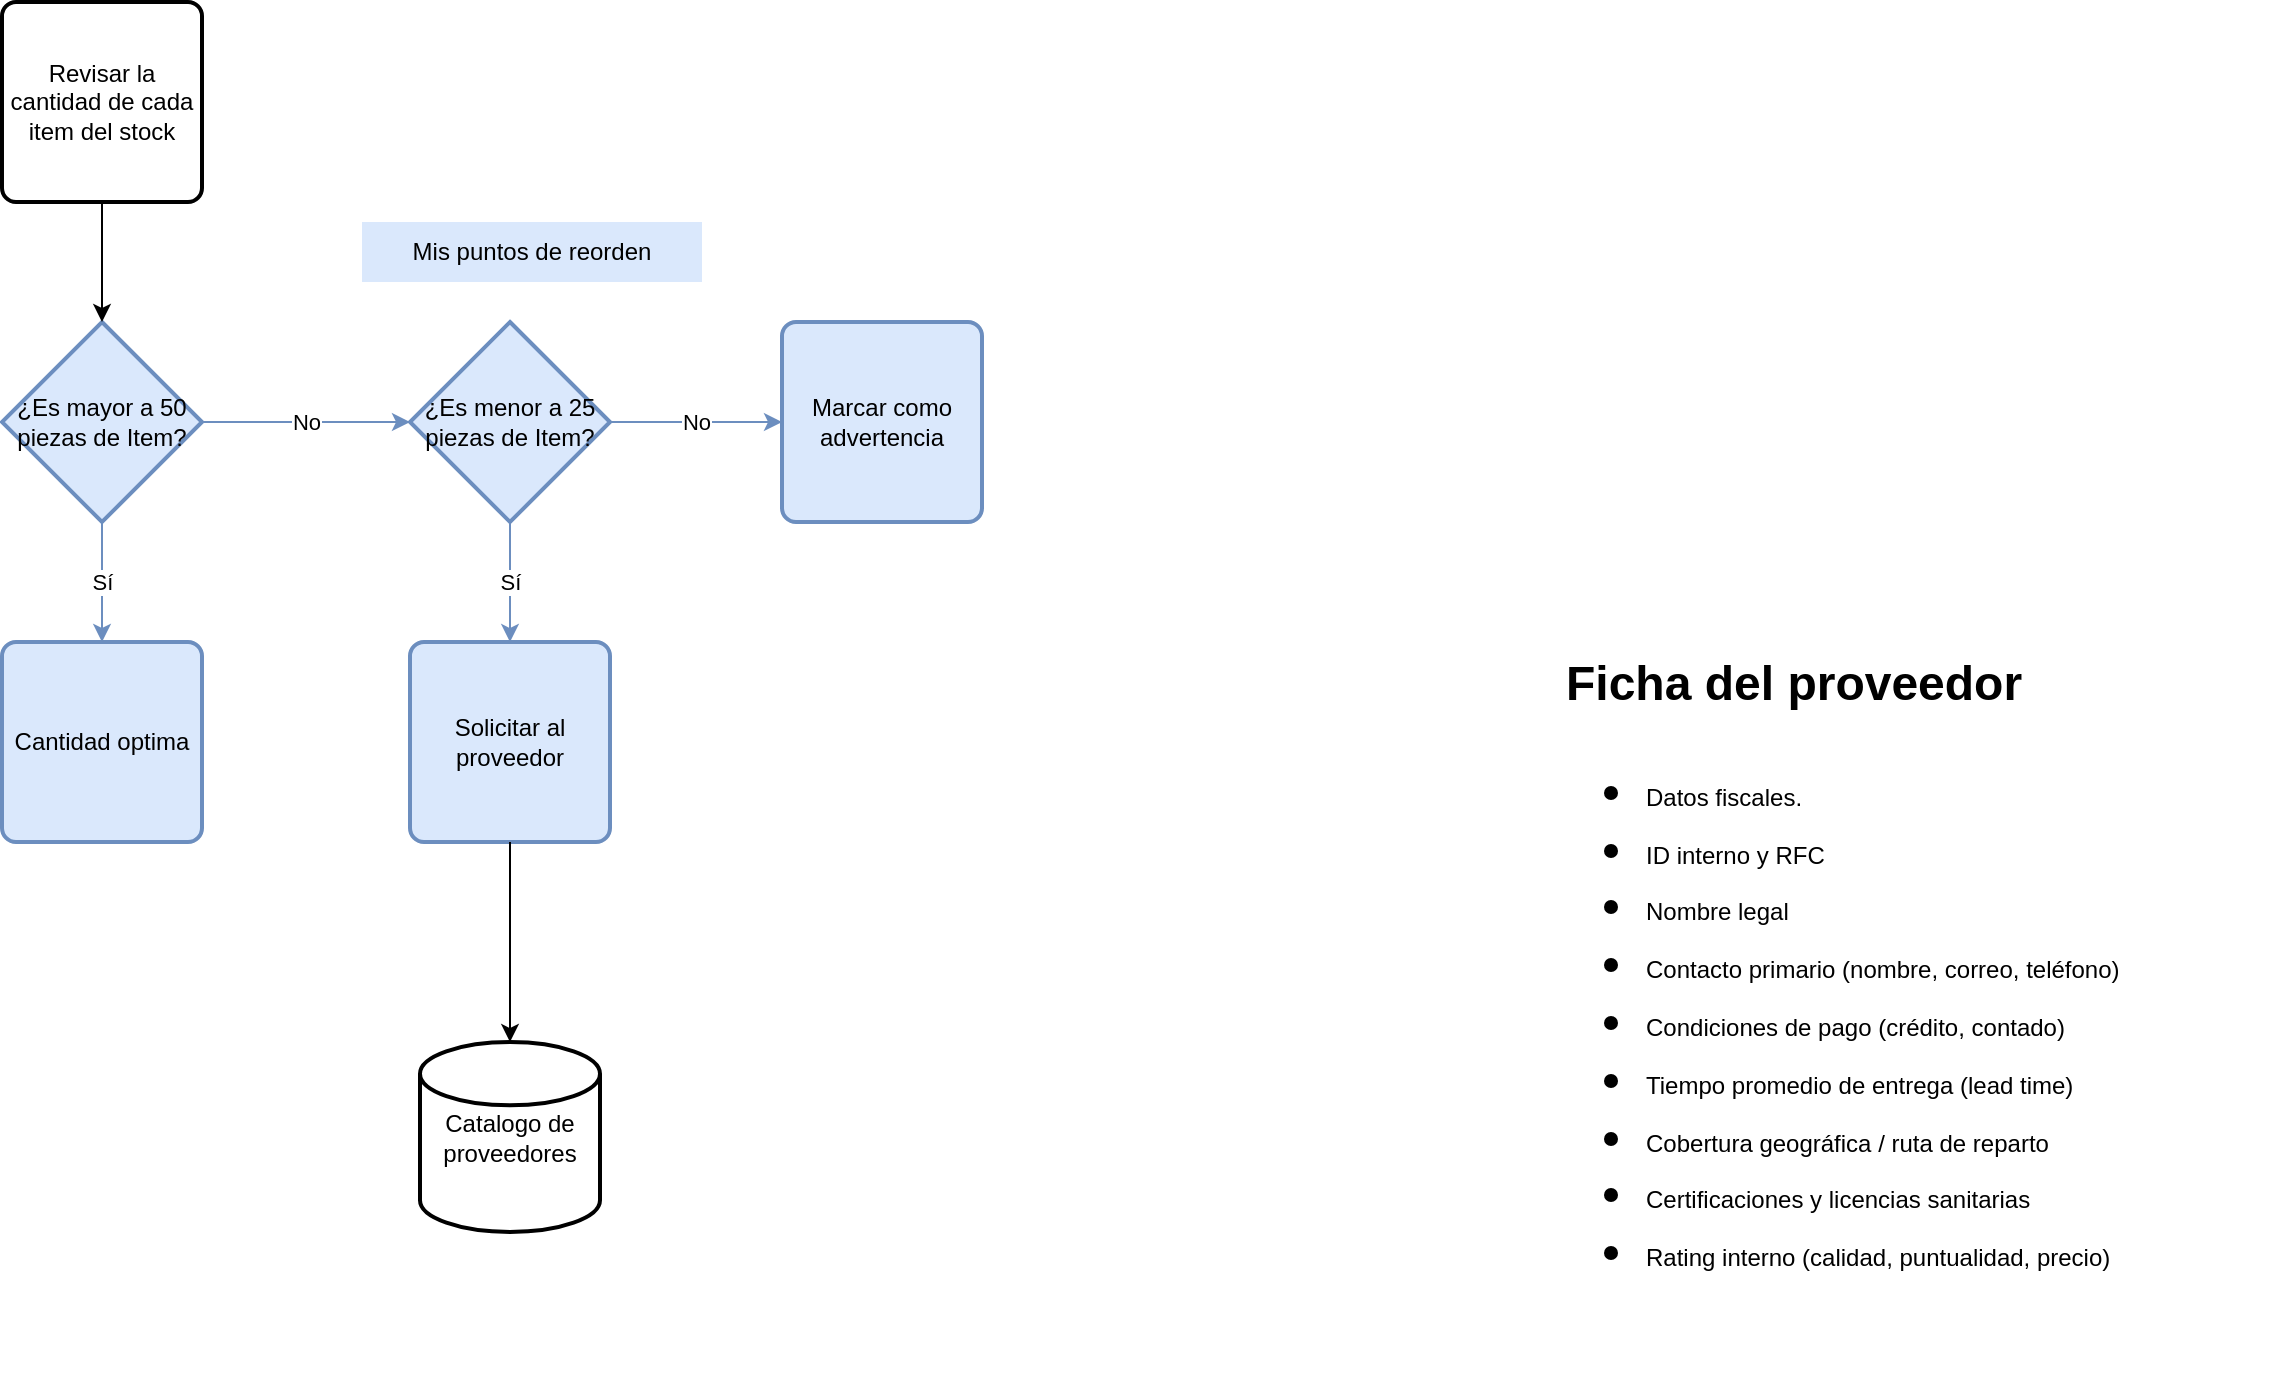 <mxfile version="27.0.5">
  <diagram name="Página-1" id="Si9PdR-W8FnnPKaAIWtb">
    <mxGraphModel dx="872" dy="577" grid="1" gridSize="10" guides="1" tooltips="1" connect="1" arrows="1" fold="1" page="1" pageScale="1" pageWidth="827" pageHeight="1169" math="0" shadow="0">
      <root>
        <mxCell id="0" />
        <mxCell id="1" parent="0" />
        <mxCell id="y1UfGzF3mYjny-DPBC8S-1" value="Revisar la cantidad de cada item del stock" style="rounded=1;whiteSpace=wrap;html=1;absoluteArcSize=1;arcSize=14;strokeWidth=2;" parent="1" vertex="1">
          <mxGeometry x="210" y="10" width="100" height="100" as="geometry" />
        </mxCell>
        <mxCell id="y1UfGzF3mYjny-DPBC8S-8" value="Sí" style="edgeStyle=orthogonalEdgeStyle;rounded=0;orthogonalLoop=1;jettySize=auto;html=1;exitX=0.5;exitY=1;exitDx=0;exitDy=0;exitPerimeter=0;entryX=0.5;entryY=0;entryDx=0;entryDy=0;fillColor=#dae8fc;strokeColor=#6c8ebf;" parent="1" source="y1UfGzF3mYjny-DPBC8S-2" target="y1UfGzF3mYjny-DPBC8S-3" edge="1">
          <mxGeometry relative="1" as="geometry" />
        </mxCell>
        <mxCell id="y1UfGzF3mYjny-DPBC8S-9" value="No" style="edgeStyle=orthogonalEdgeStyle;rounded=0;orthogonalLoop=1;jettySize=auto;html=1;exitX=1;exitY=0.5;exitDx=0;exitDy=0;exitPerimeter=0;fillColor=#dae8fc;strokeColor=#6c8ebf;" parent="1" source="y1UfGzF3mYjny-DPBC8S-2" target="y1UfGzF3mYjny-DPBC8S-4" edge="1">
          <mxGeometry relative="1" as="geometry" />
        </mxCell>
        <mxCell id="y1UfGzF3mYjny-DPBC8S-2" value="¿Es mayor a 50 piezas de Item?" style="strokeWidth=2;html=1;shape=mxgraph.flowchart.decision;whiteSpace=wrap;fillColor=#dae8fc;strokeColor=#6c8ebf;" parent="1" vertex="1">
          <mxGeometry x="210" y="170" width="100" height="100" as="geometry" />
        </mxCell>
        <mxCell id="y1UfGzF3mYjny-DPBC8S-3" value="Cantidad optima" style="rounded=1;whiteSpace=wrap;html=1;absoluteArcSize=1;arcSize=14;strokeWidth=2;fillColor=#dae8fc;strokeColor=#6c8ebf;" parent="1" vertex="1">
          <mxGeometry x="210" y="330" width="100" height="100" as="geometry" />
        </mxCell>
        <mxCell id="y1UfGzF3mYjny-DPBC8S-10" value="Sí" style="edgeStyle=orthogonalEdgeStyle;rounded=0;orthogonalLoop=1;jettySize=auto;html=1;exitX=0.5;exitY=1;exitDx=0;exitDy=0;exitPerimeter=0;fillColor=#dae8fc;strokeColor=#6c8ebf;" parent="1" source="y1UfGzF3mYjny-DPBC8S-4" target="y1UfGzF3mYjny-DPBC8S-5" edge="1">
          <mxGeometry relative="1" as="geometry" />
        </mxCell>
        <mxCell id="y1UfGzF3mYjny-DPBC8S-11" value="No" style="edgeStyle=orthogonalEdgeStyle;rounded=0;orthogonalLoop=1;jettySize=auto;html=1;exitX=1;exitY=0.5;exitDx=0;exitDy=0;exitPerimeter=0;fillColor=#dae8fc;strokeColor=#6c8ebf;" parent="1" source="y1UfGzF3mYjny-DPBC8S-4" target="y1UfGzF3mYjny-DPBC8S-6" edge="1">
          <mxGeometry relative="1" as="geometry" />
        </mxCell>
        <mxCell id="y1UfGzF3mYjny-DPBC8S-4" value="¿Es menor a 25 piezas de Item?" style="strokeWidth=2;html=1;shape=mxgraph.flowchart.decision;whiteSpace=wrap;fillColor=#dae8fc;strokeColor=#6c8ebf;" parent="1" vertex="1">
          <mxGeometry x="414" y="170" width="100" height="100" as="geometry" />
        </mxCell>
        <mxCell id="y1UfGzF3mYjny-DPBC8S-5" value="Solicitar al proveedor" style="rounded=1;whiteSpace=wrap;html=1;absoluteArcSize=1;arcSize=14;strokeWidth=2;fillColor=#dae8fc;strokeColor=#6c8ebf;" parent="1" vertex="1">
          <mxGeometry x="414" y="330" width="100" height="100" as="geometry" />
        </mxCell>
        <mxCell id="y1UfGzF3mYjny-DPBC8S-6" value="Marcar como advertencia" style="rounded=1;whiteSpace=wrap;html=1;absoluteArcSize=1;arcSize=14;strokeWidth=2;fillColor=#dae8fc;strokeColor=#6c8ebf;" parent="1" vertex="1">
          <mxGeometry x="600" y="170" width="100" height="100" as="geometry" />
        </mxCell>
        <mxCell id="y1UfGzF3mYjny-DPBC8S-7" style="edgeStyle=orthogonalEdgeStyle;rounded=0;orthogonalLoop=1;jettySize=auto;html=1;exitX=0.5;exitY=1;exitDx=0;exitDy=0;entryX=0.5;entryY=0;entryDx=0;entryDy=0;entryPerimeter=0;" parent="1" source="y1UfGzF3mYjny-DPBC8S-1" target="y1UfGzF3mYjny-DPBC8S-2" edge="1">
          <mxGeometry relative="1" as="geometry" />
        </mxCell>
        <mxCell id="y1UfGzF3mYjny-DPBC8S-12" value="Mis puntos de reorden" style="text;html=1;align=center;verticalAlign=middle;whiteSpace=wrap;rounded=0;fillColor=#dae8fc;strokeColor=none;gradientColor=none;" parent="1" vertex="1">
          <mxGeometry x="390" y="120" width="170" height="30" as="geometry" />
        </mxCell>
        <mxCell id="y1UfGzF3mYjny-DPBC8S-13" value="Catalogo de proveedores" style="strokeWidth=2;html=1;shape=mxgraph.flowchart.database;whiteSpace=wrap;" parent="1" vertex="1">
          <mxGeometry x="419" y="530" width="90" height="95" as="geometry" />
        </mxCell>
        <mxCell id="y1UfGzF3mYjny-DPBC8S-14" style="edgeStyle=orthogonalEdgeStyle;rounded=0;orthogonalLoop=1;jettySize=auto;html=1;exitX=0.5;exitY=1;exitDx=0;exitDy=0;entryX=0.5;entryY=0;entryDx=0;entryDy=0;entryPerimeter=0;" parent="1" source="y1UfGzF3mYjny-DPBC8S-5" target="y1UfGzF3mYjny-DPBC8S-13" edge="1">
          <mxGeometry relative="1" as="geometry" />
        </mxCell>
        <mxCell id="y1UfGzF3mYjny-DPBC8S-17" value="&lt;h1 style=&quot;margin-top: 0px;&quot;&gt;&lt;span style=&quot;background-color: transparent; color: light-dark(rgb(0, 0, 0), rgb(255, 255, 255));&quot;&gt;Ficha del proveedor&lt;/span&gt;&lt;/h1&gt;&lt;h1 style=&quot;margin-top: 0px;&quot;&gt;&lt;ul&gt;&lt;li&gt;&lt;span style=&quot;font-size: 12px; font-weight: 400;&quot;&gt;Datos fiscales.&lt;/span&gt;&lt;/li&gt;&lt;li&gt;&lt;span style=&quot;font-size: 12px; font-weight: 400;&quot;&gt;ID interno y RFC&lt;/span&gt;&lt;/li&gt;&lt;li&gt;&lt;span style=&quot;font-size: 12px; font-weight: 400;&quot;&gt;Nombre legal&lt;/span&gt;&lt;/li&gt;&lt;li&gt;&lt;span style=&quot;font-size: 12px; font-weight: 400;&quot;&gt;Contacto primario (nombre, correo, teléfono)&lt;/span&gt;&lt;/li&gt;&lt;li&gt;&lt;span style=&quot;font-size: 12px; font-weight: 400;&quot;&gt;Condiciones de pago (crédito, contado)&lt;/span&gt;&lt;/li&gt;&lt;li&gt;&lt;span style=&quot;font-size: 12px; font-weight: 400;&quot;&gt;Tiempo promedio de entrega (lead time)&lt;/span&gt;&lt;/li&gt;&lt;li&gt;&lt;span style=&quot;font-size: 12px; font-weight: 400;&quot;&gt;Cobertura geográfica / ruta de reparto&lt;/span&gt;&lt;/li&gt;&lt;li&gt;&lt;span style=&quot;font-size: 12px; font-weight: 400;&quot;&gt;Certificaciones y licencias sanitarias&lt;/span&gt;&lt;/li&gt;&lt;li&gt;&lt;span style=&quot;font-size: 12px; font-weight: 400;&quot;&gt;Rating interno (calidad, puntualidad, precio)&lt;/span&gt;&lt;/li&gt;&lt;/ul&gt;&lt;/h1&gt;" style="text;html=1;whiteSpace=wrap;overflow=hidden;rounded=0;" parent="1" vertex="1">
          <mxGeometry x="990" y="330" width="360" height="370" as="geometry" />
        </mxCell>
      </root>
    </mxGraphModel>
  </diagram>
</mxfile>

